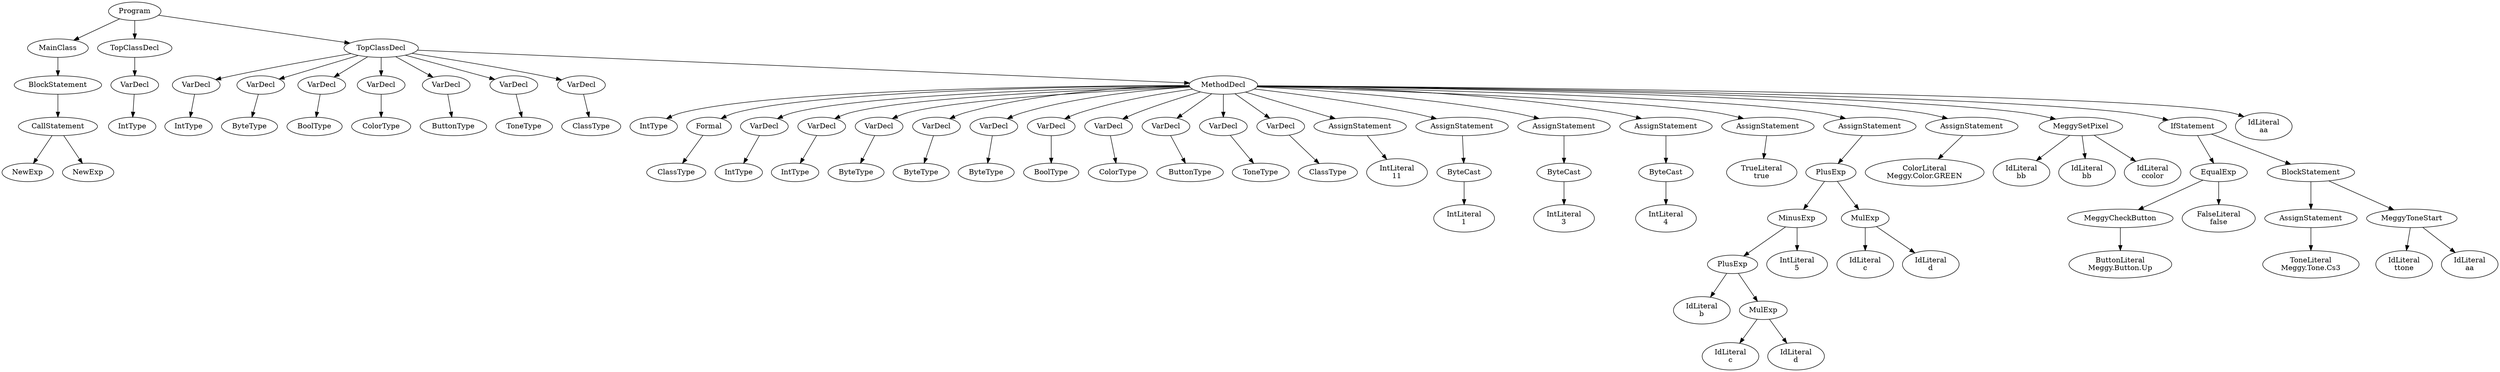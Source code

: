 digraph ASTGraph {
0 [ label="Program" ];
1 [ label="MainClass" ];
0 -> 1
2 [ label="BlockStatement" ];
1 -> 2
3 [ label="CallStatement" ];
2 -> 3
4 [ label="NewExp" ];
3 -> 4
5 [ label="NewExp" ];
3 -> 5
6 [ label="TopClassDecl" ];
0 -> 6
7 [ label="VarDecl" ];
6 -> 7
8 [ label="IntType" ];
7 -> 8
9 [ label="TopClassDecl" ];
0 -> 9
10 [ label="VarDecl" ];
9 -> 10
11 [ label="IntType" ];
10 -> 11
12 [ label="VarDecl" ];
9 -> 12
13 [ label="ByteType" ];
12 -> 13
14 [ label="VarDecl" ];
9 -> 14
15 [ label="BoolType" ];
14 -> 15
16 [ label="VarDecl" ];
9 -> 16
17 [ label="ColorType" ];
16 -> 17
18 [ label="VarDecl" ];
9 -> 18
19 [ label="ButtonType" ];
18 -> 19
20 [ label="VarDecl" ];
9 -> 20
21 [ label="ToneType" ];
20 -> 21
22 [ label="VarDecl" ];
9 -> 22
23 [ label="ClassType" ];
22 -> 23
24 [ label="MethodDecl" ];
9 -> 24
25 [ label="IntType" ];
24 -> 25
26 [ label="Formal" ];
24 -> 26
27 [ label="ClassType" ];
26 -> 27
28 [ label="VarDecl" ];
24 -> 28
29 [ label="IntType" ];
28 -> 29
30 [ label="VarDecl" ];
24 -> 30
31 [ label="IntType" ];
30 -> 31
32 [ label="VarDecl" ];
24 -> 32
33 [ label="ByteType" ];
32 -> 33
34 [ label="VarDecl" ];
24 -> 34
35 [ label="ByteType" ];
34 -> 35
36 [ label="VarDecl" ];
24 -> 36
37 [ label="ByteType" ];
36 -> 37
38 [ label="VarDecl" ];
24 -> 38
39 [ label="BoolType" ];
38 -> 39
40 [ label="VarDecl" ];
24 -> 40
41 [ label="ColorType" ];
40 -> 41
42 [ label="VarDecl" ];
24 -> 42
43 [ label="ButtonType" ];
42 -> 43
44 [ label="VarDecl" ];
24 -> 44
45 [ label="ToneType" ];
44 -> 45
46 [ label="VarDecl" ];
24 -> 46
47 [ label="ClassType" ];
46 -> 47
48 [ label="AssignStatement" ];
24 -> 48
49 [ label="IntLiteral\n11" ];
48 -> 49
50 [ label="AssignStatement" ];
24 -> 50
51 [ label="ByteCast" ];
50 -> 51
52 [ label="IntLiteral\n1" ];
51 -> 52
53 [ label="AssignStatement" ];
24 -> 53
54 [ label="ByteCast" ];
53 -> 54
55 [ label="IntLiteral\n3" ];
54 -> 55
56 [ label="AssignStatement" ];
24 -> 56
57 [ label="ByteCast" ];
56 -> 57
58 [ label="IntLiteral\n4" ];
57 -> 58
59 [ label="AssignStatement" ];
24 -> 59
60 [ label="TrueLiteral\ntrue" ];
59 -> 60
61 [ label="AssignStatement" ];
24 -> 61
62 [ label="PlusExp" ];
61 -> 62
63 [ label="MinusExp" ];
62 -> 63
64 [ label="PlusExp" ];
63 -> 64
65 [ label="IdLiteral\nb" ];
64 -> 65
66 [ label="MulExp" ];
64 -> 66
67 [ label="IdLiteral\nc" ];
66 -> 67
68 [ label="IdLiteral\nd" ];
66 -> 68
69 [ label="IntLiteral\n5" ];
63 -> 69
70 [ label="MulExp" ];
62 -> 70
71 [ label="IdLiteral\nc" ];
70 -> 71
72 [ label="IdLiteral\nd" ];
70 -> 72
73 [ label="AssignStatement" ];
24 -> 73
74 [ label="ColorLiteral\nMeggy.Color.GREEN" ];
73 -> 74
75 [ label="MeggySetPixel" ];
24 -> 75
76 [ label="IdLiteral\nbb" ];
75 -> 76
77 [ label="IdLiteral\nbb" ];
75 -> 77
78 [ label="IdLiteral\nccolor" ];
75 -> 78
79 [ label="IfStatement" ];
24 -> 79
80 [ label="EqualExp" ];
79 -> 80
81 [ label="MeggyCheckButton" ];
80 -> 81
82 [ label="ButtonLiteral\nMeggy.Button.Up" ];
81 -> 82
83 [ label="FalseLiteral\nfalse" ];
80 -> 83
84 [ label="BlockStatement" ];
79 -> 84
85 [ label="AssignStatement" ];
84 -> 85
86 [ label="ToneLiteral\nMeggy.Tone.Cs3" ];
85 -> 86
87 [ label="MeggyToneStart" ];
84 -> 87
88 [ label="IdLiteral\nttone" ];
87 -> 88
89 [ label="IdLiteral\naa" ];
87 -> 89
90 [ label="IdLiteral\naa" ];
24 -> 90
}
